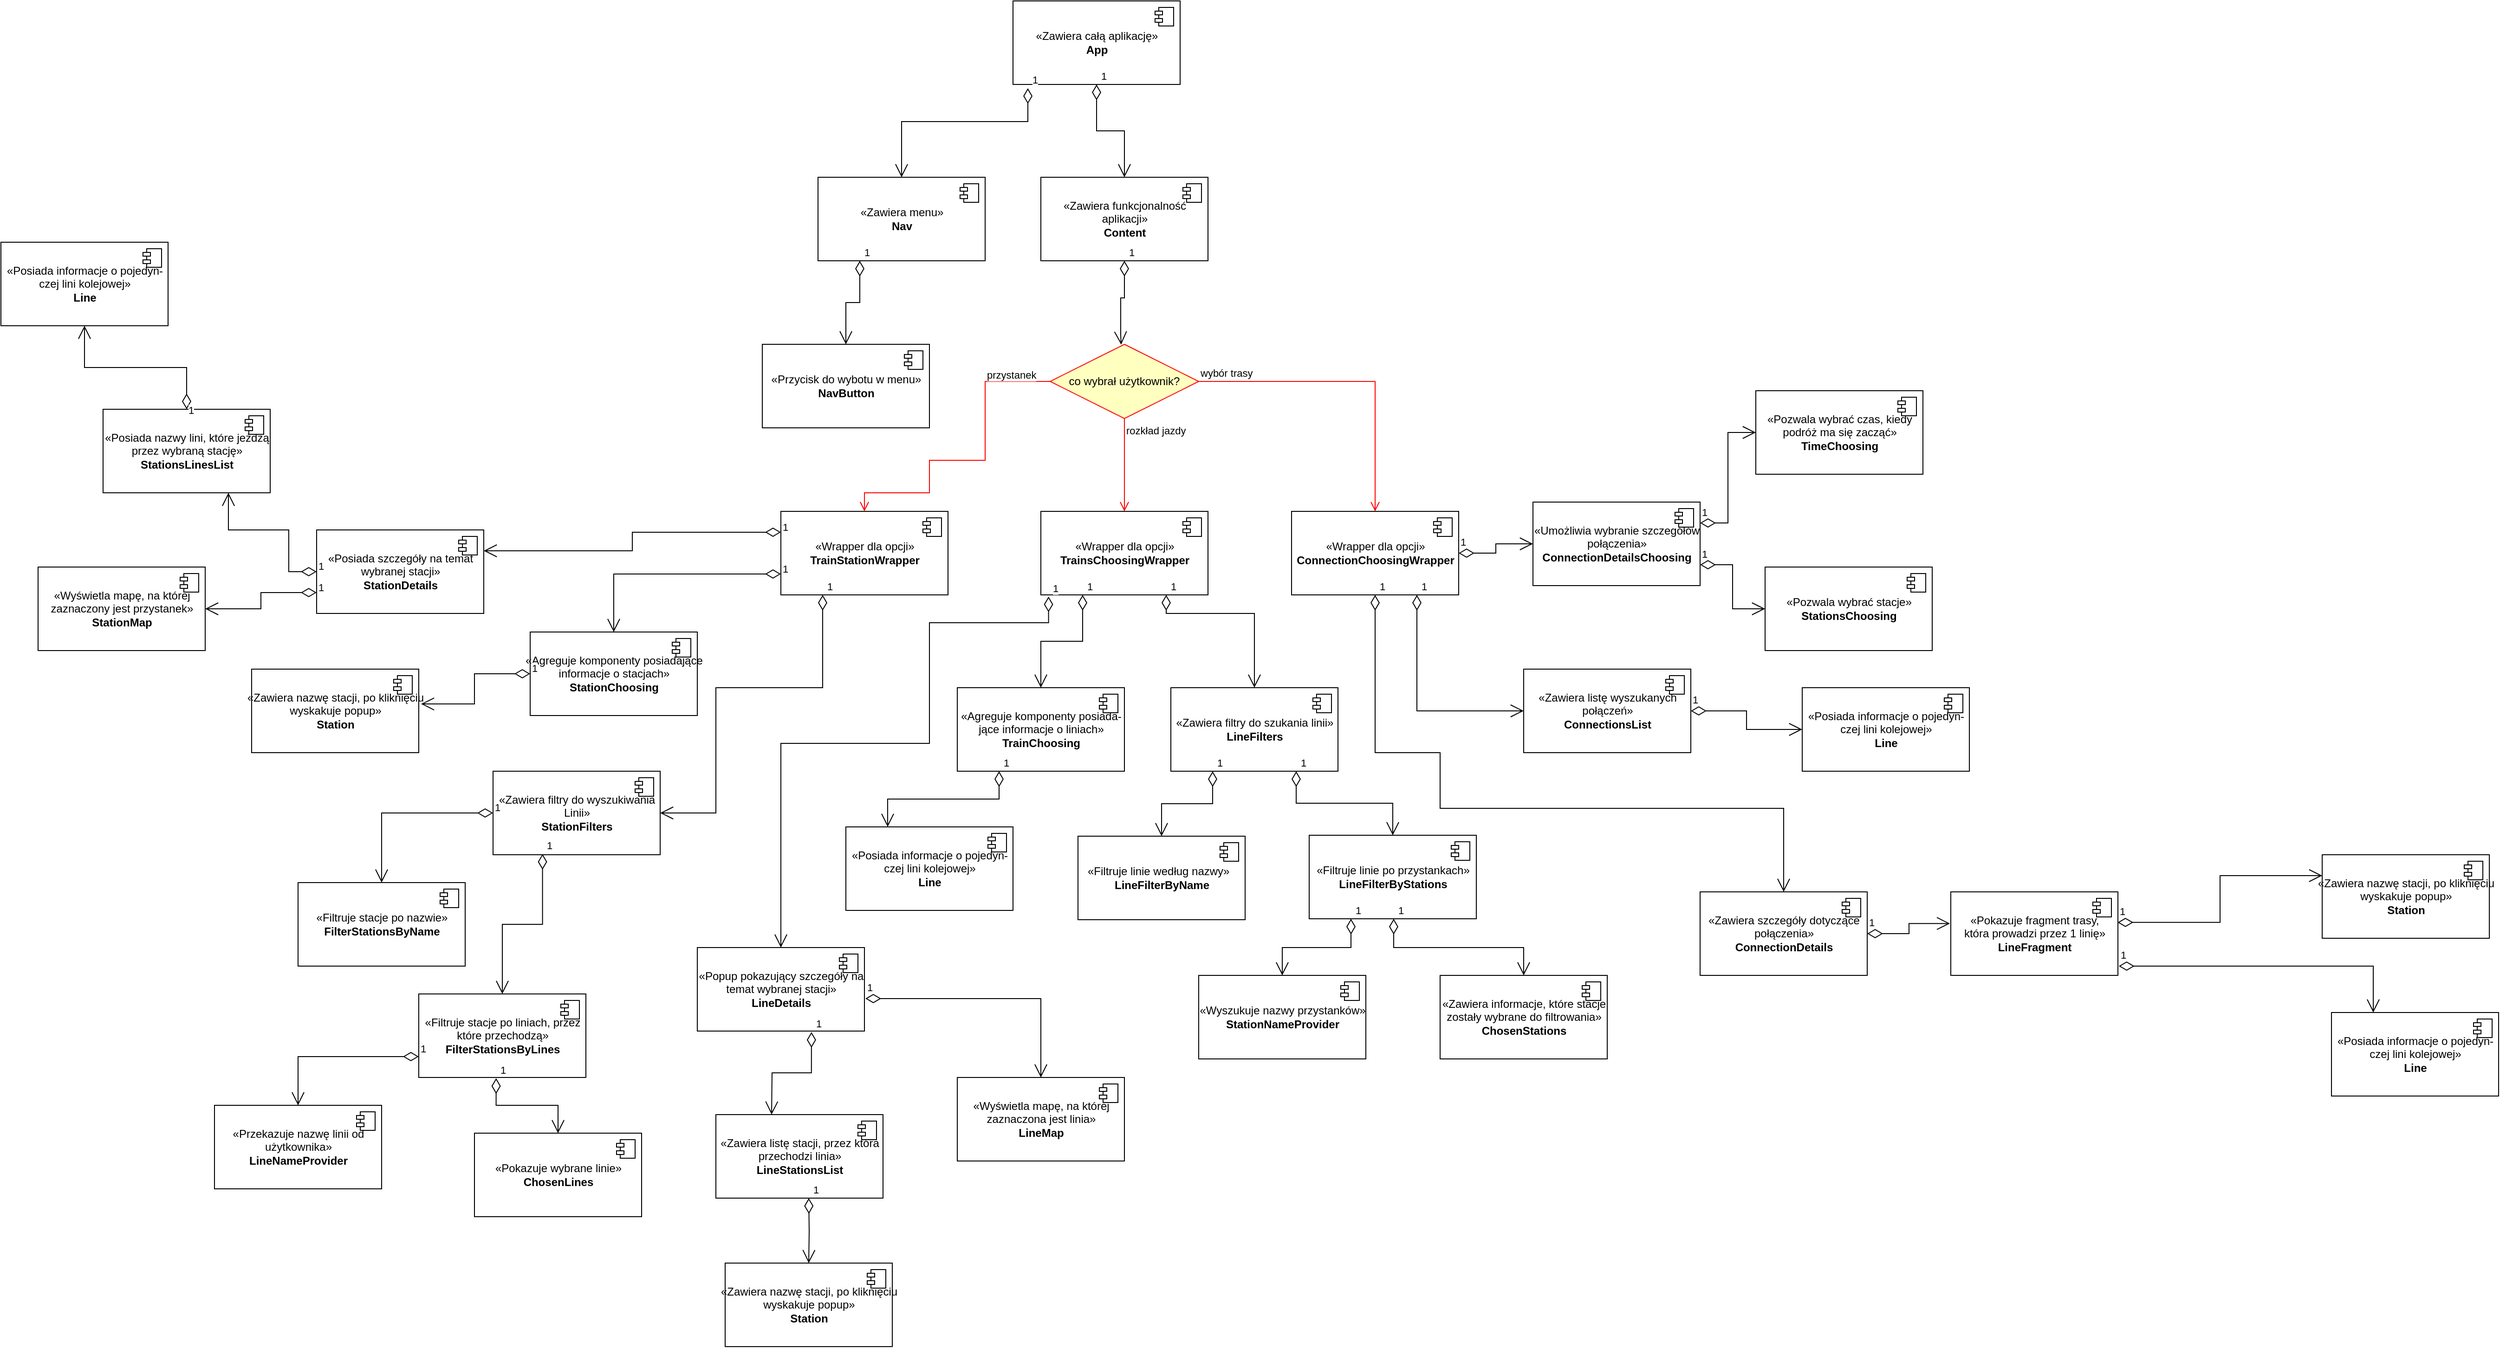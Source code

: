 <mxfile version="15.4.0" type="device"><diagram id="nkSoP7p8KlxUHLX42Djl" name="Page-1"><mxGraphModel dx="2438" dy="960" grid="1" gridSize="10" guides="1" tooltips="1" connect="1" arrows="1" fold="1" page="1" pageScale="1" pageWidth="850" pageHeight="1100" math="0" shadow="0"><root><mxCell id="0"/><mxCell id="1" parent="0"/><mxCell id="QXKRUdF-D5n3kYH1iUoM-5" value="«Zawiera całą aplikację»&lt;br&gt;&lt;b&gt;App&lt;/b&gt;" style="html=1;dropTarget=0;" vertex="1" parent="1"><mxGeometry x="320" y="40" width="180" height="90" as="geometry"/></mxCell><mxCell id="QXKRUdF-D5n3kYH1iUoM-6" value="" style="shape=module;jettyWidth=8;jettyHeight=4;" vertex="1" parent="QXKRUdF-D5n3kYH1iUoM-5"><mxGeometry x="1" width="20" height="20" relative="1" as="geometry"><mxPoint x="-27" y="7" as="offset"/></mxGeometry></mxCell><mxCell id="QXKRUdF-D5n3kYH1iUoM-11" value="«Zawiera funkcjonalność&lt;br&gt;aplikacji»&lt;br&gt;&lt;b&gt;Content&lt;/b&gt;" style="html=1;dropTarget=0;" vertex="1" parent="1"><mxGeometry x="350" y="230" width="180" height="90" as="geometry"/></mxCell><mxCell id="QXKRUdF-D5n3kYH1iUoM-12" value="" style="shape=module;jettyWidth=8;jettyHeight=4;" vertex="1" parent="QXKRUdF-D5n3kYH1iUoM-11"><mxGeometry x="1" width="20" height="20" relative="1" as="geometry"><mxPoint x="-27" y="7" as="offset"/></mxGeometry></mxCell><mxCell id="QXKRUdF-D5n3kYH1iUoM-13" value="«Zawiera menu»&lt;br&gt;&lt;b&gt;Nav&lt;/b&gt;" style="html=1;dropTarget=0;" vertex="1" parent="1"><mxGeometry x="110" y="230" width="180" height="90" as="geometry"/></mxCell><mxCell id="QXKRUdF-D5n3kYH1iUoM-14" value="" style="shape=module;jettyWidth=8;jettyHeight=4;" vertex="1" parent="QXKRUdF-D5n3kYH1iUoM-13"><mxGeometry x="1" width="20" height="20" relative="1" as="geometry"><mxPoint x="-27" y="7" as="offset"/></mxGeometry></mxCell><mxCell id="QXKRUdF-D5n3kYH1iUoM-15" value="1" style="endArrow=open;html=1;endSize=12;startArrow=diamondThin;startSize=14;startFill=0;edgeStyle=orthogonalEdgeStyle;align=left;verticalAlign=bottom;rounded=0;exitX=0.089;exitY=1.044;exitDx=0;exitDy=0;exitPerimeter=0;entryX=0.5;entryY=0;entryDx=0;entryDy=0;" edge="1" parent="1" source="QXKRUdF-D5n3kYH1iUoM-5" target="QXKRUdF-D5n3kYH1iUoM-13"><mxGeometry x="-1" y="3" relative="1" as="geometry"><mxPoint x="340" y="410" as="sourcePoint"/><mxPoint x="500" y="410" as="targetPoint"/><Array as="points"><mxPoint x="336" y="170"/><mxPoint x="200" y="170"/></Array></mxGeometry></mxCell><mxCell id="QXKRUdF-D5n3kYH1iUoM-16" value="1" style="endArrow=open;html=1;endSize=12;startArrow=diamondThin;startSize=14;startFill=0;edgeStyle=orthogonalEdgeStyle;align=left;verticalAlign=bottom;rounded=0;exitX=0.5;exitY=1;exitDx=0;exitDy=0;" edge="1" parent="1" source="QXKRUdF-D5n3kYH1iUoM-5" target="QXKRUdF-D5n3kYH1iUoM-11"><mxGeometry x="-1" y="3" relative="1" as="geometry"><mxPoint x="340" y="410" as="sourcePoint"/><mxPoint x="410" y="230" as="targetPoint"/></mxGeometry></mxCell><mxCell id="QXKRUdF-D5n3kYH1iUoM-18" value="1" style="endArrow=open;html=1;endSize=12;startArrow=diamondThin;startSize=14;startFill=0;edgeStyle=orthogonalEdgeStyle;align=left;verticalAlign=bottom;rounded=0;exitX=0.25;exitY=1;exitDx=0;exitDy=0;" edge="1" parent="1" source="QXKRUdF-D5n3kYH1iUoM-13" target="QXKRUdF-D5n3kYH1iUoM-19"><mxGeometry x="-1" y="3" relative="1" as="geometry"><mxPoint x="340" y="410" as="sourcePoint"/><mxPoint x="500" y="410" as="targetPoint"/></mxGeometry></mxCell><mxCell id="QXKRUdF-D5n3kYH1iUoM-19" value="«Przycisk do wybotu w menu»&lt;br&gt;&lt;b&gt;NavButton&lt;/b&gt;" style="html=1;dropTarget=0;" vertex="1" parent="1"><mxGeometry x="50" y="410" width="180" height="90" as="geometry"/></mxCell><mxCell id="QXKRUdF-D5n3kYH1iUoM-20" value="" style="shape=module;jettyWidth=8;jettyHeight=4;" vertex="1" parent="QXKRUdF-D5n3kYH1iUoM-19"><mxGeometry x="1" width="20" height="20" relative="1" as="geometry"><mxPoint x="-27" y="7" as="offset"/></mxGeometry></mxCell><mxCell id="QXKRUdF-D5n3kYH1iUoM-26" value="co wybrał użytkownik?" style="rhombus;whiteSpace=wrap;html=1;fillColor=#ffffc0;strokeColor=#ff0000;" vertex="1" parent="1"><mxGeometry x="360" y="410" width="160" height="80" as="geometry"/></mxCell><mxCell id="QXKRUdF-D5n3kYH1iUoM-27" value="wybór trasy" style="edgeStyle=orthogonalEdgeStyle;html=1;align=left;verticalAlign=bottom;endArrow=open;endSize=8;strokeColor=#ff0000;rounded=0;" edge="1" source="QXKRUdF-D5n3kYH1iUoM-26" parent="1" target="QXKRUdF-D5n3kYH1iUoM-38"><mxGeometry x="-1" relative="1" as="geometry"><mxPoint x="570" y="460" as="targetPoint"/></mxGeometry></mxCell><mxCell id="QXKRUdF-D5n3kYH1iUoM-28" value="rozkład jazdy" style="edgeStyle=orthogonalEdgeStyle;html=1;align=left;verticalAlign=top;endArrow=open;endSize=8;strokeColor=#ff0000;rounded=0;entryX=0.5;entryY=0;entryDx=0;entryDy=0;" edge="1" source="QXKRUdF-D5n3kYH1iUoM-26" parent="1" target="QXKRUdF-D5n3kYH1iUoM-30"><mxGeometry x="-1" relative="1" as="geometry"><mxPoint x="430" y="540" as="targetPoint"/></mxGeometry></mxCell><mxCell id="QXKRUdF-D5n3kYH1iUoM-29" value="1" style="endArrow=open;html=1;endSize=12;startArrow=diamondThin;startSize=14;startFill=0;edgeStyle=orthogonalEdgeStyle;align=left;verticalAlign=bottom;rounded=0;exitX=0.5;exitY=1;exitDx=0;exitDy=0;entryX=0.478;entryY=0.004;entryDx=0;entryDy=0;entryPerimeter=0;" edge="1" parent="1" source="QXKRUdF-D5n3kYH1iUoM-11" target="QXKRUdF-D5n3kYH1iUoM-26"><mxGeometry x="-1" y="3" relative="1" as="geometry"><mxPoint x="380" y="480" as="sourcePoint"/><mxPoint x="540" y="480" as="targetPoint"/><Array as="points"><mxPoint x="440" y="360"/><mxPoint x="436" y="360"/><mxPoint x="436" y="400"/></Array></mxGeometry></mxCell><mxCell id="QXKRUdF-D5n3kYH1iUoM-30" value="«Wrapper dla opcji»&lt;br&gt;&lt;b&gt;TrainsChoosingWrapper&lt;/b&gt;" style="html=1;dropTarget=0;" vertex="1" parent="1"><mxGeometry x="350" y="590" width="180" height="90" as="geometry"/></mxCell><mxCell id="QXKRUdF-D5n3kYH1iUoM-31" value="" style="shape=module;jettyWidth=8;jettyHeight=4;" vertex="1" parent="QXKRUdF-D5n3kYH1iUoM-30"><mxGeometry x="1" width="20" height="20" relative="1" as="geometry"><mxPoint x="-27" y="7" as="offset"/></mxGeometry></mxCell><mxCell id="QXKRUdF-D5n3kYH1iUoM-32" value="«Posiada informacje o pojedyn-&lt;br&gt;czej lini kolejowej»&lt;br&gt;&lt;b&gt;Line&lt;/b&gt;" style="html=1;dropTarget=0;" vertex="1" parent="1"><mxGeometry x="140" y="930" width="180" height="90" as="geometry"/></mxCell><mxCell id="QXKRUdF-D5n3kYH1iUoM-33" value="" style="shape=module;jettyWidth=8;jettyHeight=4;" vertex="1" parent="QXKRUdF-D5n3kYH1iUoM-32"><mxGeometry x="1" width="20" height="20" relative="1" as="geometry"><mxPoint x="-27" y="7" as="offset"/></mxGeometry></mxCell><mxCell id="QXKRUdF-D5n3kYH1iUoM-35" value="«Wrapper dla opcji»&lt;br&gt;&lt;b&gt;TrainStationWrapper&lt;/b&gt;" style="html=1;dropTarget=0;" vertex="1" parent="1"><mxGeometry x="70" y="590" width="180" height="90" as="geometry"/></mxCell><mxCell id="QXKRUdF-D5n3kYH1iUoM-36" value="" style="shape=module;jettyWidth=8;jettyHeight=4;" vertex="1" parent="QXKRUdF-D5n3kYH1iUoM-35"><mxGeometry x="1" width="20" height="20" relative="1" as="geometry"><mxPoint x="-27" y="7" as="offset"/></mxGeometry></mxCell><mxCell id="QXKRUdF-D5n3kYH1iUoM-37" value="przystanek" style="edgeStyle=orthogonalEdgeStyle;html=1;align=left;verticalAlign=top;endArrow=open;endSize=8;strokeColor=#ff0000;rounded=0;entryX=0.5;entryY=0;entryDx=0;entryDy=0;exitX=0;exitY=0.5;exitDx=0;exitDy=0;" edge="1" parent="1" source="QXKRUdF-D5n3kYH1iUoM-26" target="QXKRUdF-D5n3kYH1iUoM-35"><mxGeometry x="-0.588" y="-20" relative="1" as="geometry"><mxPoint x="450" y="570" as="targetPoint"/><mxPoint x="450" y="500" as="sourcePoint"/><Array as="points"><mxPoint x="290" y="450"/><mxPoint x="290" y="535"/><mxPoint x="230" y="535"/><mxPoint x="230" y="570"/><mxPoint x="160" y="570"/></Array><mxPoint x="20" y="-20" as="offset"/></mxGeometry></mxCell><mxCell id="QXKRUdF-D5n3kYH1iUoM-38" value="«Wrapper dla opcji»&lt;br&gt;&lt;b&gt;ConnectionChoosingWrapper&lt;/b&gt;" style="html=1;dropTarget=0;" vertex="1" parent="1"><mxGeometry x="620" y="590" width="180" height="90" as="geometry"/></mxCell><mxCell id="QXKRUdF-D5n3kYH1iUoM-39" value="" style="shape=module;jettyWidth=8;jettyHeight=4;" vertex="1" parent="QXKRUdF-D5n3kYH1iUoM-38"><mxGeometry x="1" width="20" height="20" relative="1" as="geometry"><mxPoint x="-27" y="7" as="offset"/></mxGeometry></mxCell><mxCell id="QXKRUdF-D5n3kYH1iUoM-40" value="«Agreguje komponenty posiadające&lt;br&gt;informacje o stacjach»&lt;br&gt;&lt;b&gt;StationChoosing&lt;/b&gt;" style="html=1;dropTarget=0;" vertex="1" parent="1"><mxGeometry x="-200" y="720" width="180" height="90" as="geometry"/></mxCell><mxCell id="QXKRUdF-D5n3kYH1iUoM-41" value="" style="shape=module;jettyWidth=8;jettyHeight=4;" vertex="1" parent="QXKRUdF-D5n3kYH1iUoM-40"><mxGeometry x="1" width="20" height="20" relative="1" as="geometry"><mxPoint x="-27" y="7" as="offset"/></mxGeometry></mxCell><mxCell id="QXKRUdF-D5n3kYH1iUoM-42" value="«Agreguje komponenty posiada-&lt;br&gt;jące informacje o liniach»&lt;br&gt;&lt;b&gt;TrainChoosing&lt;/b&gt;" style="html=1;dropTarget=0;" vertex="1" parent="1"><mxGeometry x="260" y="780" width="180" height="90" as="geometry"/></mxCell><mxCell id="QXKRUdF-D5n3kYH1iUoM-43" value="" style="shape=module;jettyWidth=8;jettyHeight=4;" vertex="1" parent="QXKRUdF-D5n3kYH1iUoM-42"><mxGeometry x="1" width="20" height="20" relative="1" as="geometry"><mxPoint x="-27" y="7" as="offset"/></mxGeometry></mxCell><mxCell id="QXKRUdF-D5n3kYH1iUoM-44" value="1" style="endArrow=open;html=1;endSize=12;startArrow=diamondThin;startSize=14;startFill=0;edgeStyle=orthogonalEdgeStyle;align=left;verticalAlign=bottom;rounded=0;exitX=0.25;exitY=1;exitDx=0;exitDy=0;" edge="1" parent="1" source="QXKRUdF-D5n3kYH1iUoM-30" target="QXKRUdF-D5n3kYH1iUoM-42"><mxGeometry x="-1" y="3" relative="1" as="geometry"><mxPoint x="320" y="850" as="sourcePoint"/><mxPoint x="480" y="850" as="targetPoint"/></mxGeometry></mxCell><mxCell id="QXKRUdF-D5n3kYH1iUoM-45" value="1" style="endArrow=open;html=1;endSize=12;startArrow=diamondThin;startSize=14;startFill=0;edgeStyle=orthogonalEdgeStyle;align=left;verticalAlign=bottom;rounded=0;exitX=0.25;exitY=1;exitDx=0;exitDy=0;entryX=0.25;entryY=0;entryDx=0;entryDy=0;" edge="1" parent="1" source="QXKRUdF-D5n3kYH1iUoM-42" target="QXKRUdF-D5n3kYH1iUoM-32"><mxGeometry x="-1" y="3" relative="1" as="geometry"><mxPoint x="320" y="850" as="sourcePoint"/><mxPoint x="480" y="850" as="targetPoint"/></mxGeometry></mxCell><mxCell id="QXKRUdF-D5n3kYH1iUoM-46" value="«Zawiera filtry do szukania linii»&lt;br&gt;&lt;b&gt;LineFilters&lt;/b&gt;" style="html=1;dropTarget=0;" vertex="1" parent="1"><mxGeometry x="490" y="780" width="180" height="90" as="geometry"/></mxCell><mxCell id="QXKRUdF-D5n3kYH1iUoM-47" value="" style="shape=module;jettyWidth=8;jettyHeight=4;" vertex="1" parent="QXKRUdF-D5n3kYH1iUoM-46"><mxGeometry x="1" width="20" height="20" relative="1" as="geometry"><mxPoint x="-27" y="7" as="offset"/></mxGeometry></mxCell><mxCell id="QXKRUdF-D5n3kYH1iUoM-48" value="1" style="endArrow=open;html=1;endSize=12;startArrow=diamondThin;startSize=14;startFill=0;edgeStyle=orthogonalEdgeStyle;align=left;verticalAlign=bottom;rounded=0;exitX=0.75;exitY=1;exitDx=0;exitDy=0;entryX=0.5;entryY=0;entryDx=0;entryDy=0;" edge="1" parent="1" source="QXKRUdF-D5n3kYH1iUoM-30" target="QXKRUdF-D5n3kYH1iUoM-46"><mxGeometry x="-1" y="3" relative="1" as="geometry"><mxPoint x="320" y="890" as="sourcePoint"/><mxPoint x="480" y="890" as="targetPoint"/><Array as="points"><mxPoint x="485" y="700"/><mxPoint x="580" y="700"/></Array></mxGeometry></mxCell><mxCell id="QXKRUdF-D5n3kYH1iUoM-49" value="«Filtruje linie według nazwy»&lt;span style=&quot;white-space: pre&quot;&gt;&#9;&lt;/span&gt;&lt;br&gt;&lt;b&gt;LineFilterByName&lt;/b&gt;" style="html=1;dropTarget=0;" vertex="1" parent="1"><mxGeometry x="390" y="940" width="180" height="90" as="geometry"/></mxCell><mxCell id="QXKRUdF-D5n3kYH1iUoM-50" value="" style="shape=module;jettyWidth=8;jettyHeight=4;" vertex="1" parent="QXKRUdF-D5n3kYH1iUoM-49"><mxGeometry x="1" width="20" height="20" relative="1" as="geometry"><mxPoint x="-27" y="7" as="offset"/></mxGeometry></mxCell><mxCell id="QXKRUdF-D5n3kYH1iUoM-51" value="1" style="endArrow=open;html=1;endSize=12;startArrow=diamondThin;startSize=14;startFill=0;edgeStyle=orthogonalEdgeStyle;align=left;verticalAlign=bottom;rounded=0;exitX=0.25;exitY=1;exitDx=0;exitDy=0;entryX=0.5;entryY=0;entryDx=0;entryDy=0;" edge="1" parent="1" source="QXKRUdF-D5n3kYH1iUoM-46" target="QXKRUdF-D5n3kYH1iUoM-49"><mxGeometry x="-1" y="3" relative="1" as="geometry"><mxPoint x="320" y="850" as="sourcePoint"/><mxPoint x="480" y="850" as="targetPoint"/></mxGeometry></mxCell><mxCell id="QXKRUdF-D5n3kYH1iUoM-52" value="«Filtruje linie po przystankach»&lt;br&gt;&lt;b&gt;LineFilterByStations&lt;/b&gt;" style="html=1;dropTarget=0;" vertex="1" parent="1"><mxGeometry x="639" y="939" width="180" height="90" as="geometry"/></mxCell><mxCell id="QXKRUdF-D5n3kYH1iUoM-53" value="" style="shape=module;jettyWidth=8;jettyHeight=4;" vertex="1" parent="QXKRUdF-D5n3kYH1iUoM-52"><mxGeometry x="1" width="20" height="20" relative="1" as="geometry"><mxPoint x="-27" y="7" as="offset"/></mxGeometry></mxCell><mxCell id="QXKRUdF-D5n3kYH1iUoM-54" value="1" style="endArrow=open;html=1;endSize=12;startArrow=diamondThin;startSize=14;startFill=0;edgeStyle=orthogonalEdgeStyle;align=left;verticalAlign=bottom;rounded=0;exitX=0.75;exitY=1;exitDx=0;exitDy=0;entryX=0.5;entryY=0;entryDx=0;entryDy=0;" edge="1" parent="1" source="QXKRUdF-D5n3kYH1iUoM-46" target="QXKRUdF-D5n3kYH1iUoM-52"><mxGeometry x="-1" y="3" relative="1" as="geometry"><mxPoint x="320" y="850" as="sourcePoint"/><mxPoint x="480" y="850" as="targetPoint"/></mxGeometry></mxCell><mxCell id="QXKRUdF-D5n3kYH1iUoM-55" value="«Wyszukuje nazwy przystanków»&lt;br&gt;&lt;b&gt;StationNameProvider&lt;/b&gt;" style="html=1;dropTarget=0;" vertex="1" parent="1"><mxGeometry x="520" y="1090" width="180" height="90" as="geometry"/></mxCell><mxCell id="QXKRUdF-D5n3kYH1iUoM-56" value="" style="shape=module;jettyWidth=8;jettyHeight=4;" vertex="1" parent="QXKRUdF-D5n3kYH1iUoM-55"><mxGeometry x="1" width="20" height="20" relative="1" as="geometry"><mxPoint x="-27" y="7" as="offset"/></mxGeometry></mxCell><mxCell id="QXKRUdF-D5n3kYH1iUoM-57" value="1" style="endArrow=open;html=1;endSize=12;startArrow=diamondThin;startSize=14;startFill=0;edgeStyle=orthogonalEdgeStyle;align=left;verticalAlign=bottom;rounded=0;exitX=0.25;exitY=1;exitDx=0;exitDy=0;entryX=0.5;entryY=0;entryDx=0;entryDy=0;" edge="1" parent="1" source="QXKRUdF-D5n3kYH1iUoM-52" target="QXKRUdF-D5n3kYH1iUoM-55"><mxGeometry x="-1" y="3" relative="1" as="geometry"><mxPoint x="320" y="1250" as="sourcePoint"/><mxPoint x="480" y="1250" as="targetPoint"/><Array as="points"><mxPoint x="684" y="1060"/><mxPoint x="610" y="1060"/></Array></mxGeometry></mxCell><mxCell id="QXKRUdF-D5n3kYH1iUoM-58" value="«Zawiera informacje, które stacje&lt;br&gt;zostały wybrane do filtrowania»&lt;br&gt;&lt;b&gt;ChosenStations&lt;/b&gt;" style="html=1;dropTarget=0;" vertex="1" parent="1"><mxGeometry x="780" y="1090" width="180" height="90" as="geometry"/></mxCell><mxCell id="QXKRUdF-D5n3kYH1iUoM-59" value="" style="shape=module;jettyWidth=8;jettyHeight=4;" vertex="1" parent="QXKRUdF-D5n3kYH1iUoM-58"><mxGeometry x="1" width="20" height="20" relative="1" as="geometry"><mxPoint x="-27" y="7" as="offset"/></mxGeometry></mxCell><mxCell id="QXKRUdF-D5n3kYH1iUoM-60" value="1" style="endArrow=open;html=1;endSize=12;startArrow=diamondThin;startSize=14;startFill=0;edgeStyle=orthogonalEdgeStyle;align=left;verticalAlign=bottom;rounded=0;" edge="1" parent="1" source="QXKRUdF-D5n3kYH1iUoM-52" target="QXKRUdF-D5n3kYH1iUoM-58"><mxGeometry x="-1" y="3" relative="1" as="geometry"><mxPoint x="650" y="1030" as="sourcePoint"/><mxPoint x="810" y="1030" as="targetPoint"/><Array as="points"><mxPoint x="730" y="1060"/><mxPoint x="870" y="1060"/></Array></mxGeometry></mxCell><mxCell id="QXKRUdF-D5n3kYH1iUoM-61" value="«Popup pokazujący szczegóły na&lt;br&gt;temat wybranej stacji»&lt;br&gt;&lt;b&gt;LineDetails&lt;/b&gt;" style="html=1;dropTarget=0;" vertex="1" parent="1"><mxGeometry x="-20" y="1060" width="180" height="90" as="geometry"/></mxCell><mxCell id="QXKRUdF-D5n3kYH1iUoM-62" value="" style="shape=module;jettyWidth=8;jettyHeight=4;" vertex="1" parent="QXKRUdF-D5n3kYH1iUoM-61"><mxGeometry x="1" width="20" height="20" relative="1" as="geometry"><mxPoint x="-27" y="7" as="offset"/></mxGeometry></mxCell><mxCell id="QXKRUdF-D5n3kYH1iUoM-63" value="1" style="endArrow=open;html=1;endSize=12;startArrow=diamondThin;startSize=14;startFill=0;edgeStyle=orthogonalEdgeStyle;align=left;verticalAlign=bottom;rounded=0;exitX=0.046;exitY=1.019;exitDx=0;exitDy=0;exitPerimeter=0;" edge="1" parent="1" source="QXKRUdF-D5n3kYH1iUoM-30" target="QXKRUdF-D5n3kYH1iUoM-61"><mxGeometry x="-1" y="3" relative="1" as="geometry"><mxPoint x="100" y="930" as="sourcePoint"/><mxPoint x="260" y="930" as="targetPoint"/><Array as="points"><mxPoint x="358" y="710"/><mxPoint x="230" y="710"/><mxPoint x="230" y="840"/><mxPoint x="70" y="840"/></Array></mxGeometry></mxCell><mxCell id="QXKRUdF-D5n3kYH1iUoM-64" value="1" style="endArrow=open;html=1;endSize=12;startArrow=diamondThin;startSize=14;startFill=0;edgeStyle=orthogonalEdgeStyle;align=left;verticalAlign=bottom;rounded=0;exitX=0;exitY=0.75;exitDx=0;exitDy=0;" edge="1" parent="1" source="QXKRUdF-D5n3kYH1iUoM-35" target="QXKRUdF-D5n3kYH1iUoM-40"><mxGeometry x="-1" y="3" relative="1" as="geometry"><mxPoint x="100" y="750" as="sourcePoint"/><mxPoint x="260" y="750" as="targetPoint"/></mxGeometry></mxCell><mxCell id="QXKRUdF-D5n3kYH1iUoM-65" value="«Zawiera filtry do wyszukiwania&lt;br&gt;Linii»&lt;br&gt;&lt;b&gt;StationFilters&lt;/b&gt;" style="html=1;dropTarget=0;" vertex="1" parent="1"><mxGeometry x="-240" y="870" width="180" height="90" as="geometry"/></mxCell><mxCell id="QXKRUdF-D5n3kYH1iUoM-66" value="" style="shape=module;jettyWidth=8;jettyHeight=4;" vertex="1" parent="QXKRUdF-D5n3kYH1iUoM-65"><mxGeometry x="1" width="20" height="20" relative="1" as="geometry"><mxPoint x="-27" y="7" as="offset"/></mxGeometry></mxCell><mxCell id="QXKRUdF-D5n3kYH1iUoM-67" value="1" style="endArrow=open;html=1;endSize=12;startArrow=diamondThin;startSize=14;startFill=0;edgeStyle=orthogonalEdgeStyle;align=left;verticalAlign=bottom;rounded=0;exitX=0.25;exitY=1;exitDx=0;exitDy=0;entryX=1;entryY=0.5;entryDx=0;entryDy=0;" edge="1" parent="1" source="QXKRUdF-D5n3kYH1iUoM-35" target="QXKRUdF-D5n3kYH1iUoM-65"><mxGeometry x="-1" y="3" relative="1" as="geometry"><mxPoint x="100" y="830" as="sourcePoint"/><mxPoint x="260" y="830" as="targetPoint"/><Array as="points"><mxPoint x="115" y="780"/><mxPoint y="780"/><mxPoint y="915"/></Array></mxGeometry></mxCell><mxCell id="QXKRUdF-D5n3kYH1iUoM-70" value="«Filtruje stacje po nazwie»&lt;br&gt;&lt;b&gt;FilterStationsByName&lt;/b&gt;" style="html=1;dropTarget=0;" vertex="1" parent="1"><mxGeometry x="-450" y="990" width="180" height="90" as="geometry"/></mxCell><mxCell id="QXKRUdF-D5n3kYH1iUoM-71" value="" style="shape=module;jettyWidth=8;jettyHeight=4;" vertex="1" parent="QXKRUdF-D5n3kYH1iUoM-70"><mxGeometry x="1" width="20" height="20" relative="1" as="geometry"><mxPoint x="-27" y="7" as="offset"/></mxGeometry></mxCell><mxCell id="QXKRUdF-D5n3kYH1iUoM-72" value="«Filtruje stacje po liniach, przez&lt;br&gt;które przechodzą»&lt;br&gt;&lt;b&gt;FilterStationsByLines&lt;/b&gt;" style="html=1;dropTarget=0;" vertex="1" parent="1"><mxGeometry x="-320" y="1110" width="180" height="90" as="geometry"/></mxCell><mxCell id="QXKRUdF-D5n3kYH1iUoM-73" value="" style="shape=module;jettyWidth=8;jettyHeight=4;" vertex="1" parent="QXKRUdF-D5n3kYH1iUoM-72"><mxGeometry x="1" width="20" height="20" relative="1" as="geometry"><mxPoint x="-27" y="7" as="offset"/></mxGeometry></mxCell><mxCell id="QXKRUdF-D5n3kYH1iUoM-74" value="«Przekazuje nazwę linii od&lt;br&gt;użytkownika»&lt;br&gt;&lt;b&gt;LineNameProvider&lt;/b&gt;" style="html=1;dropTarget=0;" vertex="1" parent="1"><mxGeometry x="-540" y="1230" width="180" height="90" as="geometry"/></mxCell><mxCell id="QXKRUdF-D5n3kYH1iUoM-75" value="" style="shape=module;jettyWidth=8;jettyHeight=4;" vertex="1" parent="QXKRUdF-D5n3kYH1iUoM-74"><mxGeometry x="1" width="20" height="20" relative="1" as="geometry"><mxPoint x="-27" y="7" as="offset"/></mxGeometry></mxCell><mxCell id="QXKRUdF-D5n3kYH1iUoM-76" value="«Pokazuje wybrane linie»&lt;br&gt;&lt;b&gt;ChosenLines&lt;/b&gt;" style="html=1;dropTarget=0;" vertex="1" parent="1"><mxGeometry x="-260" y="1260" width="180" height="90" as="geometry"/></mxCell><mxCell id="QXKRUdF-D5n3kYH1iUoM-77" value="" style="shape=module;jettyWidth=8;jettyHeight=4;" vertex="1" parent="QXKRUdF-D5n3kYH1iUoM-76"><mxGeometry x="1" width="20" height="20" relative="1" as="geometry"><mxPoint x="-27" y="7" as="offset"/></mxGeometry></mxCell><mxCell id="QXKRUdF-D5n3kYH1iUoM-78" value="1" style="endArrow=open;html=1;endSize=12;startArrow=diamondThin;startSize=14;startFill=0;edgeStyle=orthogonalEdgeStyle;align=left;verticalAlign=bottom;rounded=0;exitX=0;exitY=0.5;exitDx=0;exitDy=0;entryX=0.5;entryY=0;entryDx=0;entryDy=0;" edge="1" parent="1" source="QXKRUdF-D5n3kYH1iUoM-65" target="QXKRUdF-D5n3kYH1iUoM-70"><mxGeometry x="-1" y="3" relative="1" as="geometry"><mxPoint x="-60" y="1160" as="sourcePoint"/><mxPoint x="100" y="1160" as="targetPoint"/></mxGeometry></mxCell><mxCell id="QXKRUdF-D5n3kYH1iUoM-79" value="1" style="endArrow=open;html=1;endSize=12;startArrow=diamondThin;startSize=14;startFill=0;edgeStyle=orthogonalEdgeStyle;align=left;verticalAlign=bottom;rounded=0;exitX=0.296;exitY=0.991;exitDx=0;exitDy=0;exitPerimeter=0;" edge="1" parent="1" source="QXKRUdF-D5n3kYH1iUoM-65" target="QXKRUdF-D5n3kYH1iUoM-72"><mxGeometry x="-1" y="3" relative="1" as="geometry"><mxPoint x="-60" y="1160" as="sourcePoint"/><mxPoint x="100" y="1160" as="targetPoint"/></mxGeometry></mxCell><mxCell id="QXKRUdF-D5n3kYH1iUoM-80" value="1" style="endArrow=open;html=1;endSize=12;startArrow=diamondThin;startSize=14;startFill=0;edgeStyle=orthogonalEdgeStyle;align=left;verticalAlign=bottom;rounded=0;exitX=0;exitY=0.75;exitDx=0;exitDy=0;" edge="1" parent="1" source="QXKRUdF-D5n3kYH1iUoM-72" target="QXKRUdF-D5n3kYH1iUoM-74"><mxGeometry x="-1" relative="1" as="geometry"><mxPoint x="-60" y="1160" as="sourcePoint"/><mxPoint x="100" y="1160" as="targetPoint"/><mxPoint as="offset"/></mxGeometry></mxCell><mxCell id="QXKRUdF-D5n3kYH1iUoM-81" value="1" style="endArrow=open;html=1;endSize=12;startArrow=diamondThin;startSize=14;startFill=0;edgeStyle=orthogonalEdgeStyle;align=left;verticalAlign=bottom;rounded=0;exitX=0.463;exitY=1.009;exitDx=0;exitDy=0;exitPerimeter=0;" edge="1" parent="1" source="QXKRUdF-D5n3kYH1iUoM-72" target="QXKRUdF-D5n3kYH1iUoM-76"><mxGeometry x="-1" y="3" relative="1" as="geometry"><mxPoint x="-60" y="1160" as="sourcePoint"/><mxPoint x="100" y="1160" as="targetPoint"/></mxGeometry></mxCell><mxCell id="QXKRUdF-D5n3kYH1iUoM-82" value="«Zawiera nazwę stacji, po kliknięciu&lt;br&gt;wyskakuje popup»&lt;br&gt;&lt;b&gt;Station&lt;/b&gt;" style="html=1;dropTarget=0;" vertex="1" parent="1"><mxGeometry x="-500" y="760" width="180" height="90" as="geometry"/></mxCell><mxCell id="QXKRUdF-D5n3kYH1iUoM-83" value="" style="shape=module;jettyWidth=8;jettyHeight=4;" vertex="1" parent="QXKRUdF-D5n3kYH1iUoM-82"><mxGeometry x="1" width="20" height="20" relative="1" as="geometry"><mxPoint x="-27" y="7" as="offset"/></mxGeometry></mxCell><mxCell id="QXKRUdF-D5n3kYH1iUoM-84" value="1" style="endArrow=open;html=1;endSize=12;startArrow=diamondThin;startSize=14;startFill=0;edgeStyle=orthogonalEdgeStyle;align=left;verticalAlign=bottom;rounded=0;exitX=0;exitY=0.5;exitDx=0;exitDy=0;entryX=1.014;entryY=0.417;entryDx=0;entryDy=0;entryPerimeter=0;" edge="1" parent="1" source="QXKRUdF-D5n3kYH1iUoM-40" target="QXKRUdF-D5n3kYH1iUoM-82"><mxGeometry x="-1" y="3" relative="1" as="geometry"><mxPoint x="-50" y="760" as="sourcePoint"/><mxPoint x="110" y="760" as="targetPoint"/></mxGeometry></mxCell><mxCell id="QXKRUdF-D5n3kYH1iUoM-85" value="«Posiada szczegóły na temat&lt;br&gt;wybranej stacji»&lt;br&gt;&lt;b&gt;StationDetails&lt;/b&gt;" style="html=1;dropTarget=0;" vertex="1" parent="1"><mxGeometry x="-430" y="610" width="180" height="90" as="geometry"/></mxCell><mxCell id="QXKRUdF-D5n3kYH1iUoM-86" value="" style="shape=module;jettyWidth=8;jettyHeight=4;" vertex="1" parent="QXKRUdF-D5n3kYH1iUoM-85"><mxGeometry x="1" width="20" height="20" relative="1" as="geometry"><mxPoint x="-27" y="7" as="offset"/></mxGeometry></mxCell><mxCell id="QXKRUdF-D5n3kYH1iUoM-87" value="1" style="endArrow=open;html=1;endSize=12;startArrow=diamondThin;startSize=14;startFill=0;edgeStyle=orthogonalEdgeStyle;align=left;verticalAlign=bottom;rounded=0;exitX=0;exitY=0.25;exitDx=0;exitDy=0;entryX=1;entryY=0.25;entryDx=0;entryDy=0;" edge="1" parent="1" source="QXKRUdF-D5n3kYH1iUoM-35" target="QXKRUdF-D5n3kYH1iUoM-85"><mxGeometry x="-1" y="3" relative="1" as="geometry"><mxPoint x="-50" y="750" as="sourcePoint"/><mxPoint x="110" y="750" as="targetPoint"/></mxGeometry></mxCell><mxCell id="QXKRUdF-D5n3kYH1iUoM-88" value="«Pozwala wybrać stacje»&lt;br&gt;&lt;b&gt;StationsChoosing&lt;/b&gt;" style="html=1;dropTarget=0;" vertex="1" parent="1"><mxGeometry x="1130" y="650" width="180" height="90" as="geometry"/></mxCell><mxCell id="QXKRUdF-D5n3kYH1iUoM-89" value="" style="shape=module;jettyWidth=8;jettyHeight=4;" vertex="1" parent="QXKRUdF-D5n3kYH1iUoM-88"><mxGeometry x="1" width="20" height="20" relative="1" as="geometry"><mxPoint x="-27" y="7" as="offset"/></mxGeometry></mxCell><mxCell id="QXKRUdF-D5n3kYH1iUoM-90" value="«Posiada nazwy lini, które jeżdżą&lt;br&gt;przez wybraną stację»&lt;br&gt;&lt;b&gt;StationsLinesList&lt;/b&gt;" style="html=1;dropTarget=0;" vertex="1" parent="1"><mxGeometry x="-660" y="480" width="180" height="90" as="geometry"/></mxCell><mxCell id="QXKRUdF-D5n3kYH1iUoM-91" value="" style="shape=module;jettyWidth=8;jettyHeight=4;" vertex="1" parent="QXKRUdF-D5n3kYH1iUoM-90"><mxGeometry x="1" width="20" height="20" relative="1" as="geometry"><mxPoint x="-27" y="7" as="offset"/></mxGeometry></mxCell><mxCell id="QXKRUdF-D5n3kYH1iUoM-92" value="«Wyświetla mapę, na której&lt;br&gt;zaznaczony jest przystanek»&lt;br&gt;&lt;b&gt;StationMap&lt;/b&gt;" style="html=1;dropTarget=0;" vertex="1" parent="1"><mxGeometry x="-730" y="650" width="180" height="90" as="geometry"/></mxCell><mxCell id="QXKRUdF-D5n3kYH1iUoM-93" value="" style="shape=module;jettyWidth=8;jettyHeight=4;" vertex="1" parent="QXKRUdF-D5n3kYH1iUoM-92"><mxGeometry x="1" width="20" height="20" relative="1" as="geometry"><mxPoint x="-27" y="7" as="offset"/></mxGeometry></mxCell><mxCell id="QXKRUdF-D5n3kYH1iUoM-94" value="1" style="endArrow=open;html=1;endSize=12;startArrow=diamondThin;startSize=14;startFill=0;edgeStyle=orthogonalEdgeStyle;align=left;verticalAlign=bottom;rounded=0;entryX=0.75;entryY=1;entryDx=0;entryDy=0;exitX=0;exitY=0.5;exitDx=0;exitDy=0;" edge="1" parent="1" source="QXKRUdF-D5n3kYH1iUoM-85" target="QXKRUdF-D5n3kYH1iUoM-90"><mxGeometry x="-1" y="3" relative="1" as="geometry"><mxPoint x="-340" y="660" as="sourcePoint"/><mxPoint x="-180" y="660" as="targetPoint"/><Array as="points"><mxPoint x="-460" y="655"/><mxPoint x="-460" y="610"/><mxPoint x="-525" y="610"/></Array></mxGeometry></mxCell><mxCell id="QXKRUdF-D5n3kYH1iUoM-95" value="1" style="endArrow=open;html=1;endSize=12;startArrow=diamondThin;startSize=14;startFill=0;edgeStyle=orthogonalEdgeStyle;align=left;verticalAlign=bottom;rounded=0;entryX=1;entryY=0.5;entryDx=0;entryDy=0;exitX=0;exitY=0.75;exitDx=0;exitDy=0;" edge="1" parent="1" source="QXKRUdF-D5n3kYH1iUoM-85" target="QXKRUdF-D5n3kYH1iUoM-92"><mxGeometry x="-1" y="3" relative="1" as="geometry"><mxPoint x="-340" y="660" as="sourcePoint"/><mxPoint x="-180" y="660" as="targetPoint"/></mxGeometry></mxCell><mxCell id="QXKRUdF-D5n3kYH1iUoM-96" value="«Posiada informacje o pojedyn-&lt;br&gt;czej lini kolejowej»&lt;br&gt;&lt;b&gt;Line&lt;/b&gt;" style="html=1;dropTarget=0;" vertex="1" parent="1"><mxGeometry x="-770" y="300" width="180" height="90" as="geometry"/></mxCell><mxCell id="QXKRUdF-D5n3kYH1iUoM-97" value="" style="shape=module;jettyWidth=8;jettyHeight=4;" vertex="1" parent="QXKRUdF-D5n3kYH1iUoM-96"><mxGeometry x="1" width="20" height="20" relative="1" as="geometry"><mxPoint x="-27" y="7" as="offset"/></mxGeometry></mxCell><mxCell id="QXKRUdF-D5n3kYH1iUoM-98" value="1" style="endArrow=open;html=1;endSize=12;startArrow=diamondThin;startSize=14;startFill=0;edgeStyle=orthogonalEdgeStyle;align=left;verticalAlign=bottom;rounded=0;exitX=0.5;exitY=0;exitDx=0;exitDy=0;entryX=0.5;entryY=1;entryDx=0;entryDy=0;" edge="1" parent="1" source="QXKRUdF-D5n3kYH1iUoM-90" target="QXKRUdF-D5n3kYH1iUoM-96"><mxGeometry x="-1" y="-10" relative="1" as="geometry"><mxPoint x="-520" y="380" as="sourcePoint"/><mxPoint x="-360" y="380" as="targetPoint"/><mxPoint x="-10" y="10" as="offset"/></mxGeometry></mxCell><mxCell id="QXKRUdF-D5n3kYH1iUoM-99" value="«Wyświetla mapę, na której&lt;br&gt;zaznaczona jest linia»&lt;br&gt;&lt;b&gt;LineMap&lt;/b&gt;" style="html=1;dropTarget=0;" vertex="1" parent="1"><mxGeometry x="260" y="1200" width="180" height="90" as="geometry"/></mxCell><mxCell id="QXKRUdF-D5n3kYH1iUoM-100" value="" style="shape=module;jettyWidth=8;jettyHeight=4;" vertex="1" parent="QXKRUdF-D5n3kYH1iUoM-99"><mxGeometry x="1" width="20" height="20" relative="1" as="geometry"><mxPoint x="-27" y="7" as="offset"/></mxGeometry></mxCell><mxCell id="QXKRUdF-D5n3kYH1iUoM-101" value="«Zawiera listę stacji, przez która&lt;br&gt;przechodzi linia»&lt;br&gt;&lt;b&gt;LineStationsList&lt;/b&gt;" style="html=1;dropTarget=0;" vertex="1" parent="1"><mxGeometry y="1240" width="180" height="90" as="geometry"/></mxCell><mxCell id="QXKRUdF-D5n3kYH1iUoM-102" value="" style="shape=module;jettyWidth=8;jettyHeight=4;" vertex="1" parent="QXKRUdF-D5n3kYH1iUoM-101"><mxGeometry x="1" width="20" height="20" relative="1" as="geometry"><mxPoint x="-27" y="7" as="offset"/></mxGeometry></mxCell><mxCell id="QXKRUdF-D5n3kYH1iUoM-103" value="«Zawiera nazwę stacji, po kliknięciu&lt;br&gt;wyskakuje popup»&lt;br&gt;&lt;b&gt;Station&lt;/b&gt;" style="html=1;dropTarget=0;" vertex="1" parent="1"><mxGeometry x="10" y="1400" width="180" height="90" as="geometry"/></mxCell><mxCell id="QXKRUdF-D5n3kYH1iUoM-104" value="" style="shape=module;jettyWidth=8;jettyHeight=4;" vertex="1" parent="QXKRUdF-D5n3kYH1iUoM-103"><mxGeometry x="1" width="20" height="20" relative="1" as="geometry"><mxPoint x="-27" y="7" as="offset"/></mxGeometry></mxCell><mxCell id="QXKRUdF-D5n3kYH1iUoM-105" value="1" style="endArrow=open;html=1;endSize=12;startArrow=diamondThin;startSize=14;startFill=0;edgeStyle=orthogonalEdgeStyle;align=left;verticalAlign=bottom;rounded=0;exitX=0.683;exitY=1.011;exitDx=0;exitDy=0;exitPerimeter=0;" edge="1" parent="1" source="QXKRUdF-D5n3kYH1iUoM-61"><mxGeometry x="-1" y="3" relative="1" as="geometry"><mxPoint x="-100" y="1240" as="sourcePoint"/><mxPoint x="60" y="1240" as="targetPoint"/></mxGeometry></mxCell><mxCell id="QXKRUdF-D5n3kYH1iUoM-106" value="1" style="endArrow=open;html=1;endSize=12;startArrow=diamondThin;startSize=14;startFill=0;edgeStyle=orthogonalEdgeStyle;align=left;verticalAlign=bottom;rounded=0;exitX=1.006;exitY=0.611;exitDx=0;exitDy=0;exitPerimeter=0;" edge="1" parent="1" source="QXKRUdF-D5n3kYH1iUoM-61" target="QXKRUdF-D5n3kYH1iUoM-99"><mxGeometry x="-1" y="3" relative="1" as="geometry"><mxPoint x="-100" y="1240" as="sourcePoint"/><mxPoint x="60" y="1240" as="targetPoint"/></mxGeometry></mxCell><mxCell id="QXKRUdF-D5n3kYH1iUoM-111" value="1" style="endArrow=open;html=1;endSize=12;startArrow=diamondThin;startSize=14;startFill=0;edgeStyle=orthogonalEdgeStyle;align=left;verticalAlign=bottom;rounded=0;" edge="1" parent="1" target="QXKRUdF-D5n3kYH1iUoM-103"><mxGeometry x="-1" y="3" relative="1" as="geometry"><mxPoint x="100" y="1330" as="sourcePoint"/><mxPoint x="60" y="1240" as="targetPoint"/></mxGeometry></mxCell><mxCell id="QXKRUdF-D5n3kYH1iUoM-112" value="«Pozwala wybrać czas, kiedy&lt;br&gt;podróż ma się zacząć»&lt;br&gt;&lt;b&gt;TimeChoosing&lt;/b&gt;" style="html=1;dropTarget=0;" vertex="1" parent="1"><mxGeometry x="1120" y="460" width="180" height="90" as="geometry"/></mxCell><mxCell id="QXKRUdF-D5n3kYH1iUoM-113" value="" style="shape=module;jettyWidth=8;jettyHeight=4;" vertex="1" parent="QXKRUdF-D5n3kYH1iUoM-112"><mxGeometry x="1" width="20" height="20" relative="1" as="geometry"><mxPoint x="-27" y="7" as="offset"/></mxGeometry></mxCell><mxCell id="QXKRUdF-D5n3kYH1iUoM-114" value="«Umożliwia wybranie szczegółów&lt;br&gt;połączenia»&lt;br&gt;&lt;b&gt;ConnectionDetailsChoosing&lt;/b&gt;" style="html=1;dropTarget=0;" vertex="1" parent="1"><mxGeometry x="880" y="580" width="180" height="90" as="geometry"/></mxCell><mxCell id="QXKRUdF-D5n3kYH1iUoM-115" value="" style="shape=module;jettyWidth=8;jettyHeight=4;" vertex="1" parent="QXKRUdF-D5n3kYH1iUoM-114"><mxGeometry x="1" width="20" height="20" relative="1" as="geometry"><mxPoint x="-27" y="7" as="offset"/></mxGeometry></mxCell><mxCell id="QXKRUdF-D5n3kYH1iUoM-116" value="«Zawiera listę wyszukanych&lt;br&gt;połączeń»&lt;br&gt;&lt;b&gt;ConnectionsList&lt;/b&gt;" style="html=1;dropTarget=0;" vertex="1" parent="1"><mxGeometry x="870" y="760" width="180" height="90" as="geometry"/></mxCell><mxCell id="QXKRUdF-D5n3kYH1iUoM-117" value="" style="shape=module;jettyWidth=8;jettyHeight=4;" vertex="1" parent="QXKRUdF-D5n3kYH1iUoM-116"><mxGeometry x="1" width="20" height="20" relative="1" as="geometry"><mxPoint x="-27" y="7" as="offset"/></mxGeometry></mxCell><mxCell id="QXKRUdF-D5n3kYH1iUoM-118" value="«Pokazuje fragment trasy,&lt;br&gt;która prowadzi przez 1 linię»&lt;br&gt;&lt;b&gt;LineFragment&lt;/b&gt;" style="html=1;dropTarget=0;" vertex="1" parent="1"><mxGeometry x="1330" y="1000" width="180" height="90" as="geometry"/></mxCell><mxCell id="QXKRUdF-D5n3kYH1iUoM-119" value="" style="shape=module;jettyWidth=8;jettyHeight=4;" vertex="1" parent="QXKRUdF-D5n3kYH1iUoM-118"><mxGeometry x="1" width="20" height="20" relative="1" as="geometry"><mxPoint x="-27" y="7" as="offset"/></mxGeometry></mxCell><mxCell id="QXKRUdF-D5n3kYH1iUoM-120" value="1" style="endArrow=open;html=1;endSize=12;startArrow=diamondThin;startSize=14;startFill=0;edgeStyle=orthogonalEdgeStyle;align=left;verticalAlign=bottom;rounded=0;exitX=1;exitY=0.5;exitDx=0;exitDy=0;entryX=0;entryY=0.5;entryDx=0;entryDy=0;" edge="1" parent="1" source="QXKRUdF-D5n3kYH1iUoM-38" target="QXKRUdF-D5n3kYH1iUoM-114"><mxGeometry x="-1" y="3" relative="1" as="geometry"><mxPoint x="510" y="900" as="sourcePoint"/><mxPoint x="670" y="900" as="targetPoint"/></mxGeometry></mxCell><mxCell id="QXKRUdF-D5n3kYH1iUoM-121" value="1" style="endArrow=open;html=1;endSize=12;startArrow=diamondThin;startSize=14;startFill=0;edgeStyle=orthogonalEdgeStyle;align=left;verticalAlign=bottom;rounded=0;exitX=1;exitY=0.25;exitDx=0;exitDy=0;entryX=0;entryY=0.5;entryDx=0;entryDy=0;" edge="1" parent="1" source="QXKRUdF-D5n3kYH1iUoM-114" target="QXKRUdF-D5n3kYH1iUoM-112"><mxGeometry x="-1" y="3" relative="1" as="geometry"><mxPoint x="510" y="900" as="sourcePoint"/><mxPoint x="670" y="900" as="targetPoint"/></mxGeometry></mxCell><mxCell id="QXKRUdF-D5n3kYH1iUoM-122" value="1" style="endArrow=open;html=1;endSize=12;startArrow=diamondThin;startSize=14;startFill=0;edgeStyle=orthogonalEdgeStyle;align=left;verticalAlign=bottom;rounded=0;exitX=1;exitY=0.75;exitDx=0;exitDy=0;entryX=0;entryY=0.5;entryDx=0;entryDy=0;" edge="1" parent="1" source="QXKRUdF-D5n3kYH1iUoM-114" target="QXKRUdF-D5n3kYH1iUoM-88"><mxGeometry x="-1" y="3" relative="1" as="geometry"><mxPoint x="510" y="900" as="sourcePoint"/><mxPoint x="670" y="900" as="targetPoint"/></mxGeometry></mxCell><mxCell id="QXKRUdF-D5n3kYH1iUoM-123" value="1" style="endArrow=open;html=1;endSize=12;startArrow=diamondThin;startSize=14;startFill=0;edgeStyle=orthogonalEdgeStyle;align=left;verticalAlign=bottom;rounded=0;exitX=0.75;exitY=1;exitDx=0;exitDy=0;entryX=0;entryY=0.5;entryDx=0;entryDy=0;" edge="1" parent="1" source="QXKRUdF-D5n3kYH1iUoM-38" target="QXKRUdF-D5n3kYH1iUoM-116"><mxGeometry x="-1" y="3" relative="1" as="geometry"><mxPoint x="510" y="900" as="sourcePoint"/><mxPoint x="670" y="900" as="targetPoint"/></mxGeometry></mxCell><mxCell id="QXKRUdF-D5n3kYH1iUoM-124" value="«Posiada informacje o pojedyn-&lt;br&gt;czej lini kolejowej»&lt;br&gt;&lt;b&gt;Line&lt;/b&gt;" style="html=1;dropTarget=0;" vertex="1" parent="1"><mxGeometry x="1740" y="1130" width="180" height="90" as="geometry"/></mxCell><mxCell id="QXKRUdF-D5n3kYH1iUoM-125" value="" style="shape=module;jettyWidth=8;jettyHeight=4;" vertex="1" parent="QXKRUdF-D5n3kYH1iUoM-124"><mxGeometry x="1" width="20" height="20" relative="1" as="geometry"><mxPoint x="-27" y="7" as="offset"/></mxGeometry></mxCell><mxCell id="QXKRUdF-D5n3kYH1iUoM-126" value="«Zawiera nazwę stacji, po kliknięciu&lt;br&gt;wyskakuje popup»&lt;br&gt;&lt;b&gt;Station&lt;/b&gt;" style="html=1;dropTarget=0;" vertex="1" parent="1"><mxGeometry x="1730" y="960" width="180" height="90" as="geometry"/></mxCell><mxCell id="QXKRUdF-D5n3kYH1iUoM-127" value="" style="shape=module;jettyWidth=8;jettyHeight=4;" vertex="1" parent="QXKRUdF-D5n3kYH1iUoM-126"><mxGeometry x="1" width="20" height="20" relative="1" as="geometry"><mxPoint x="-27" y="7" as="offset"/></mxGeometry></mxCell><mxCell id="QXKRUdF-D5n3kYH1iUoM-129" value="1" style="endArrow=open;html=1;endSize=12;startArrow=diamondThin;startSize=14;startFill=0;edgeStyle=orthogonalEdgeStyle;align=left;verticalAlign=bottom;rounded=0;exitX=0.998;exitY=0.366;exitDx=0;exitDy=0;exitPerimeter=0;entryX=0;entryY=0.25;entryDx=0;entryDy=0;" edge="1" parent="1" source="QXKRUdF-D5n3kYH1iUoM-118" target="QXKRUdF-D5n3kYH1iUoM-126"><mxGeometry x="-1" y="3" relative="1" as="geometry"><mxPoint x="1180" y="1080" as="sourcePoint"/><mxPoint x="1340" y="1080" as="targetPoint"/></mxGeometry></mxCell><mxCell id="QXKRUdF-D5n3kYH1iUoM-130" value="1" style="endArrow=open;html=1;endSize=12;startArrow=diamondThin;startSize=14;startFill=0;edgeStyle=orthogonalEdgeStyle;align=left;verticalAlign=bottom;rounded=0;exitX=1.005;exitY=0.889;exitDx=0;exitDy=0;exitPerimeter=0;entryX=0.25;entryY=0;entryDx=0;entryDy=0;" edge="1" parent="1" source="QXKRUdF-D5n3kYH1iUoM-118" target="QXKRUdF-D5n3kYH1iUoM-124"><mxGeometry x="-1" y="3" relative="1" as="geometry"><mxPoint x="1180" y="1080" as="sourcePoint"/><mxPoint x="1340" y="1080" as="targetPoint"/></mxGeometry></mxCell><mxCell id="QXKRUdF-D5n3kYH1iUoM-134" value="«Zawiera szczegóły dotyczące&lt;br&gt;połączenia»&lt;br&gt;&lt;b&gt;ConnectionDetails&lt;/b&gt;" style="html=1;dropTarget=0;" vertex="1" parent="1"><mxGeometry x="1060" y="1000" width="180" height="90" as="geometry"/></mxCell><mxCell id="QXKRUdF-D5n3kYH1iUoM-135" value="" style="shape=module;jettyWidth=8;jettyHeight=4;" vertex="1" parent="QXKRUdF-D5n3kYH1iUoM-134"><mxGeometry x="1" width="20" height="20" relative="1" as="geometry"><mxPoint x="-27" y="7" as="offset"/></mxGeometry></mxCell><mxCell id="QXKRUdF-D5n3kYH1iUoM-136" value="1" style="endArrow=open;html=1;endSize=12;startArrow=diamondThin;startSize=14;startFill=0;edgeStyle=orthogonalEdgeStyle;align=left;verticalAlign=bottom;rounded=0;exitX=1;exitY=0.5;exitDx=0;exitDy=0;entryX=-0.005;entryY=0.379;entryDx=0;entryDy=0;entryPerimeter=0;" edge="1" parent="1" source="QXKRUdF-D5n3kYH1iUoM-134" target="QXKRUdF-D5n3kYH1iUoM-118"><mxGeometry x="-1" y="3" relative="1" as="geometry"><mxPoint x="1180" y="950" as="sourcePoint"/><mxPoint x="1340" y="950" as="targetPoint"/></mxGeometry></mxCell><mxCell id="QXKRUdF-D5n3kYH1iUoM-138" value="1" style="endArrow=open;html=1;endSize=12;startArrow=diamondThin;startSize=14;startFill=0;edgeStyle=orthogonalEdgeStyle;align=left;verticalAlign=bottom;rounded=0;exitX=0.5;exitY=1;exitDx=0;exitDy=0;entryX=0.5;entryY=0;entryDx=0;entryDy=0;" edge="1" parent="1" source="QXKRUdF-D5n3kYH1iUoM-38" target="QXKRUdF-D5n3kYH1iUoM-134"><mxGeometry x="-1" y="3" relative="1" as="geometry"><mxPoint x="1180" y="950" as="sourcePoint"/><mxPoint x="1340" y="950" as="targetPoint"/><Array as="points"><mxPoint x="710" y="850"/><mxPoint x="780" y="850"/><mxPoint x="780" y="910"/><mxPoint x="1150" y="910"/></Array></mxGeometry></mxCell><mxCell id="QXKRUdF-D5n3kYH1iUoM-139" value="«Posiada informacje o pojedyn-&lt;br&gt;czej lini kolejowej»&lt;br&gt;&lt;b&gt;Line&lt;/b&gt;" style="html=1;dropTarget=0;" vertex="1" parent="1"><mxGeometry x="1170" y="780" width="180" height="90" as="geometry"/></mxCell><mxCell id="QXKRUdF-D5n3kYH1iUoM-140" value="" style="shape=module;jettyWidth=8;jettyHeight=4;" vertex="1" parent="QXKRUdF-D5n3kYH1iUoM-139"><mxGeometry x="1" width="20" height="20" relative="1" as="geometry"><mxPoint x="-27" y="7" as="offset"/></mxGeometry></mxCell><mxCell id="QXKRUdF-D5n3kYH1iUoM-141" value="1" style="endArrow=open;html=1;endSize=12;startArrow=diamondThin;startSize=14;startFill=0;edgeStyle=orthogonalEdgeStyle;align=left;verticalAlign=bottom;rounded=0;entryX=0;entryY=0.5;entryDx=0;entryDy=0;" edge="1" parent="1" source="QXKRUdF-D5n3kYH1iUoM-116" target="QXKRUdF-D5n3kYH1iUoM-139"><mxGeometry x="-1" y="3" relative="1" as="geometry"><mxPoint x="1180" y="1020" as="sourcePoint"/><mxPoint x="1340" y="1020" as="targetPoint"/></mxGeometry></mxCell></root></mxGraphModel></diagram></mxfile>